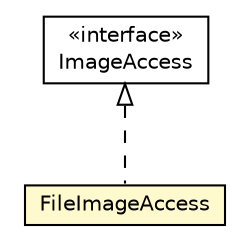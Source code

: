 #!/usr/local/bin/dot
#
# Class diagram 
# Generated by UMLGraph version R5_6_6-8-g8d7759 (http://www.umlgraph.org/)
#

digraph G {
	edge [fontname="Helvetica",fontsize=10,labelfontname="Helvetica",labelfontsize=10];
	node [fontname="Helvetica",fontsize=10,shape=plaintext];
	nodesep=0.25;
	ranksep=0.5;
	// org.dddlib.image.file.FileImageAccess
	c3 [label=<<table title="org.dddlib.image.file.FileImageAccess" border="0" cellborder="1" cellspacing="0" cellpadding="2" port="p" bgcolor="lemonChiffon" href="./FileImageAccess.html">
		<tr><td><table border="0" cellspacing="0" cellpadding="1">
<tr><td align="center" balign="center"> FileImageAccess </td></tr>
		</table></td></tr>
		</table>>, URL="./FileImageAccess.html", fontname="Helvetica", fontcolor="black", fontsize=10.0];
	//org.dddlib.image.file.FileImageAccess implements org.dddlib.image.api.ImageAccess
	c4:p -> c3:p [dir=back,arrowtail=empty,style=dashed];
	// org.dddlib.image.api.ImageAccess
	c4 [label=<<table title="org.dddlib.image.api.ImageAccess" border="0" cellborder="1" cellspacing="0" cellpadding="2" port="p">
		<tr><td><table border="0" cellspacing="0" cellpadding="1">
<tr><td align="center" balign="center"> &#171;interface&#187; </td></tr>
<tr><td align="center" balign="center"> ImageAccess </td></tr>
		</table></td></tr>
		</table>>, URL="null", fontname="Helvetica", fontcolor="black", fontsize=10.0];
}

